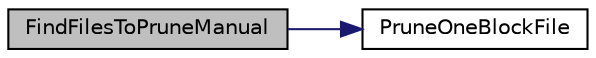 digraph "FindFilesToPruneManual"
{
  edge [fontname="Helvetica",fontsize="10",labelfontname="Helvetica",labelfontsize="10"];
  node [fontname="Helvetica",fontsize="10",shape=record];
  rankdir="LR";
  Node2892 [label="FindFilesToPruneManual",height=0.2,width=0.4,color="black", fillcolor="grey75", style="filled", fontcolor="black"];
  Node2892 -> Node2893 [color="midnightblue",fontsize="10",style="solid",fontname="Helvetica"];
  Node2893 [label="PruneOneBlockFile",height=0.2,width=0.4,color="black", fillcolor="white", style="filled",URL="$dd/d7d/validation_8cpp.html#abea7dd6e39fc3fe079801b73182264b8",tooltip="Mark one block file as pruned. "];
}
